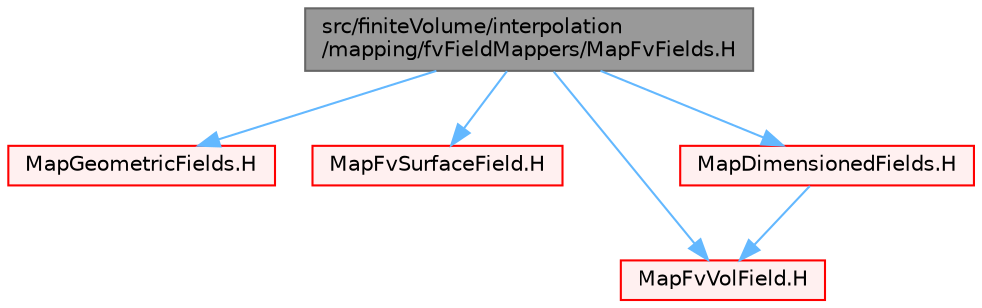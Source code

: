 digraph "src/finiteVolume/interpolation/mapping/fvFieldMappers/MapFvFields.H"
{
 // LATEX_PDF_SIZE
  bgcolor="transparent";
  edge [fontname=Helvetica,fontsize=10,labelfontname=Helvetica,labelfontsize=10];
  node [fontname=Helvetica,fontsize=10,shape=box,height=0.2,width=0.4];
  Node1 [id="Node000001",label="src/finiteVolume/interpolation\l/mapping/fvFieldMappers/MapFvFields.H",height=0.2,width=0.4,color="gray40", fillcolor="grey60", style="filled", fontcolor="black",tooltip=" "];
  Node1 -> Node2 [id="edge1_Node000001_Node000002",color="steelblue1",style="solid",tooltip=" "];
  Node2 [id="Node000002",label="MapGeometricFields.H",height=0.2,width=0.4,color="red", fillcolor="#FFF0F0", style="filled",URL="$MapGeometricFields_8H.html",tooltip=" "];
  Node1 -> Node280 [id="edge2_Node000001_Node000280",color="steelblue1",style="solid",tooltip=" "];
  Node280 [id="Node000280",label="MapFvSurfaceField.H",height=0.2,width=0.4,color="red", fillcolor="#FFF0F0", style="filled",URL="$MapFvSurfaceField_8H.html",tooltip="Map Surface internal field on topology change. This is a partial template specialisation,..."];
  Node1 -> Node345 [id="edge3_Node000001_Node000345",color="steelblue1",style="solid",tooltip=" "];
  Node345 [id="Node000345",label="MapFvVolField.H",height=0.2,width=0.4,color="red", fillcolor="#FFF0F0", style="filled",URL="$MapFvVolField_8H.html",tooltip="Map volume internal field on topology change. This is a partial template specialisation,..."];
  Node1 -> Node347 [id="edge4_Node000001_Node000347",color="steelblue1",style="solid",tooltip=" "];
  Node347 [id="Node000347",label="MapDimensionedFields.H",height=0.2,width=0.4,color="red", fillcolor="#FFF0F0", style="filled",URL="$MapDimensionedFields_8H.html",tooltip="Generic internal field mapper for dimensioned fields. For \"real\" mapping, add template specialisation..."];
  Node347 -> Node345 [id="edge5_Node000347_Node000345",color="steelblue1",style="solid",tooltip=" "];
}
